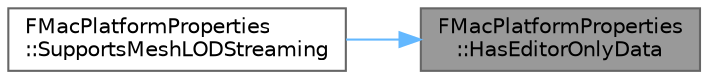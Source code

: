 digraph "FMacPlatformProperties::HasEditorOnlyData"
{
 // INTERACTIVE_SVG=YES
 // LATEX_PDF_SIZE
  bgcolor="transparent";
  edge [fontname=Helvetica,fontsize=10,labelfontname=Helvetica,labelfontsize=10];
  node [fontname=Helvetica,fontsize=10,shape=box,height=0.2,width=0.4];
  rankdir="RL";
  Node1 [id="Node000001",label="FMacPlatformProperties\l::HasEditorOnlyData",height=0.2,width=0.4,color="gray40", fillcolor="grey60", style="filled", fontcolor="black",tooltip=" "];
  Node1 -> Node2 [id="edge1_Node000001_Node000002",dir="back",color="steelblue1",style="solid",tooltip=" "];
  Node2 [id="Node000002",label="FMacPlatformProperties\l::SupportsMeshLODStreaming",height=0.2,width=0.4,color="grey40", fillcolor="white", style="filled",URL="$df/d3c/structFMacPlatformProperties.html#a6411d03f9660e9535fe594e203f2a95b",tooltip=" "];
}
